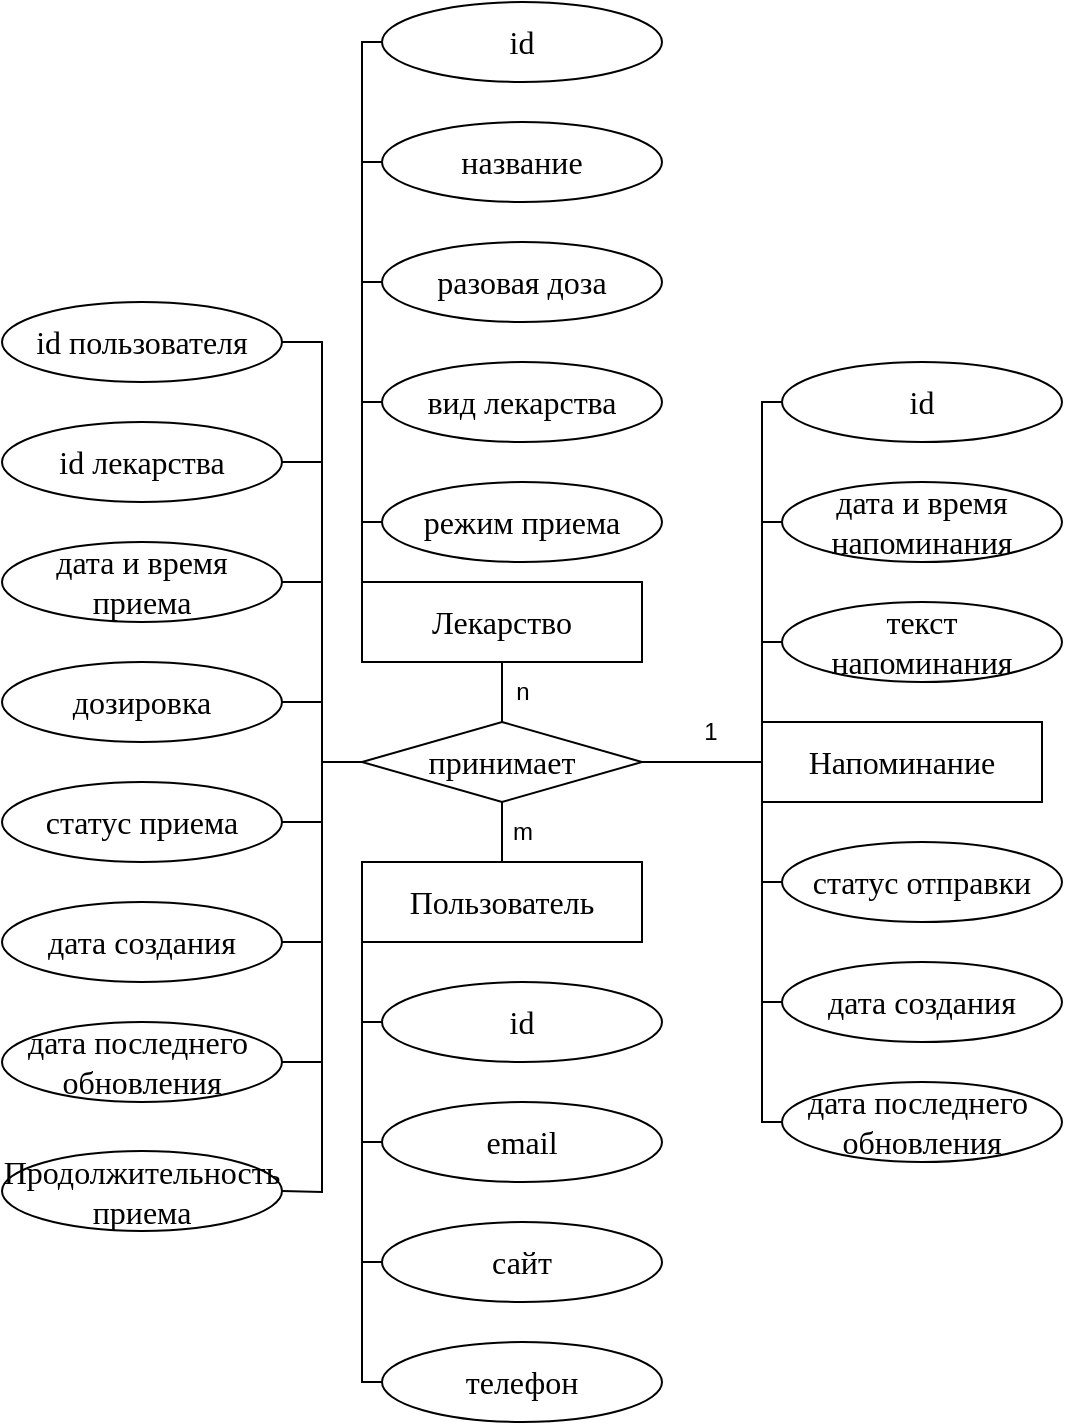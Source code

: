 <mxfile version="23.1.5" type="device">
  <diagram name="Страница — 1" id="w6AWHocnBI2rJVfHqtL0">
    <mxGraphModel dx="1036" dy="1783" grid="1" gridSize="10" guides="1" tooltips="1" connect="1" arrows="1" fold="1" page="1" pageScale="1" pageWidth="827" pageHeight="1169" math="0" shadow="0">
      <root>
        <mxCell id="0" />
        <mxCell id="1" parent="0" />
        <mxCell id="9utB4ZHODrUIfakK2tWH-13" value="Пользователь" style="rounded=0;whiteSpace=wrap;html=1;fontFamily=Times New Roman;fontSize=16;points=[[0,0,0,0,0],[0,0.25,0,0,0],[0,0.5,0,0,0],[0,0.75,0,0,0],[0,1,0,0,0],[0.43,0,0,0,0],[0.43,1,0,0,0],[0.5,0,0,0,0],[0.5,1,0,0,0],[0.57,0,0,0,0],[0.57,1,0,0,0],[1,0,0,0,0],[1,0.25,0,0,0],[1,0.5,0,0,0],[1,0.75,0,0,0],[1,1,0,0,0]];" vertex="1" parent="1">
          <mxGeometry x="240" y="330" width="140" height="40" as="geometry" />
        </mxCell>
        <mxCell id="9utB4ZHODrUIfakK2tWH-88" value="сайт" style="ellipse;whiteSpace=wrap;html=1;fontFamily=Times New Roman;fontSize=16;" vertex="1" parent="1">
          <mxGeometry x="250" y="510" width="140" height="40" as="geometry" />
        </mxCell>
        <mxCell id="9utB4ZHODrUIfakK2tWH-90" value="телефон" style="ellipse;whiteSpace=wrap;html=1;fontFamily=Times New Roman;fontSize=16;" vertex="1" parent="1">
          <mxGeometry x="250" y="570" width="140" height="40" as="geometry" />
        </mxCell>
        <mxCell id="9utB4ZHODrUIfakK2tWH-92" value="email" style="ellipse;whiteSpace=wrap;html=1;fontFamily=Times New Roman;fontSize=16;" vertex="1" parent="1">
          <mxGeometry x="250" y="450" width="140" height="40" as="geometry" />
        </mxCell>
        <mxCell id="9utB4ZHODrUIfakK2tWH-104" value="Лекарство" style="rounded=0;whiteSpace=wrap;html=1;fontFamily=Times New Roman;fontSize=16;points=[[0,0,0,0,0],[0,0.25,0,0,0],[0,0.5,0,0,0],[0,0.75,0,0,0],[0,1,0,0,0],[0.43,0,0,0,0],[0.43,1,0,0,0],[0.5,0,0,0,0],[0.5,1,0,0,0],[0.57,0,0,0,0],[0.57,1,0,0,0],[1,0,0,0,0],[1,0.25,0,0,0],[1,0.5,0,0,0],[1,0.75,0,0,0],[1,1,0,0,0]];" vertex="1" parent="1">
          <mxGeometry x="240" y="190" width="140" height="40" as="geometry" />
        </mxCell>
        <mxCell id="9utB4ZHODrUIfakK2tWH-106" value="название" style="ellipse;whiteSpace=wrap;html=1;fontFamily=Times New Roman;fontSize=16;" vertex="1" parent="1">
          <mxGeometry x="250" y="-40" width="140" height="40" as="geometry" />
        </mxCell>
        <mxCell id="9utB4ZHODrUIfakK2tWH-108" value="разовая доза" style="ellipse;whiteSpace=wrap;html=1;fontFamily=Times New Roman;fontSize=16;" vertex="1" parent="1">
          <mxGeometry x="250" y="20" width="140" height="40" as="geometry" />
        </mxCell>
        <mxCell id="9utB4ZHODrUIfakK2tWH-109" value="id" style="ellipse;whiteSpace=wrap;html=1;fontFamily=Times New Roman;fontSize=16;" vertex="1" parent="1">
          <mxGeometry x="250" y="-100" width="140" height="40" as="geometry" />
        </mxCell>
        <mxCell id="9utB4ZHODrUIfakK2tWH-111" value="id" style="ellipse;whiteSpace=wrap;html=1;fontFamily=Times New Roman;fontSize=16;" vertex="1" parent="1">
          <mxGeometry x="250" y="390" width="140" height="40" as="geometry" />
        </mxCell>
        <mxCell id="9utB4ZHODrUIfakK2tWH-115" value="вид лекарства" style="ellipse;whiteSpace=wrap;html=1;fontFamily=Times New Roman;fontSize=16;" vertex="1" parent="1">
          <mxGeometry x="250" y="80" width="140" height="40" as="geometry" />
        </mxCell>
        <mxCell id="9utB4ZHODrUIfakK2tWH-116" value="режим приема" style="ellipse;whiteSpace=wrap;html=1;fontFamily=Times New Roman;fontSize=16;" vertex="1" parent="1">
          <mxGeometry x="250" y="140" width="140" height="40" as="geometry" />
        </mxCell>
        <mxCell id="9utB4ZHODrUIfakK2tWH-117" value="" style="endArrow=none;html=1;rounded=0;entryX=0;entryY=0.5;entryDx=0;entryDy=0;" edge="1" parent="1" target="9utB4ZHODrUIfakK2tWH-109">
          <mxGeometry width="50" height="50" relative="1" as="geometry">
            <mxPoint x="240" y="190" as="sourcePoint" />
            <mxPoint x="240" y="140" as="targetPoint" />
            <Array as="points">
              <mxPoint x="240" y="-80" />
            </Array>
          </mxGeometry>
        </mxCell>
        <mxCell id="9utB4ZHODrUIfakK2tWH-118" value="" style="endArrow=none;html=1;rounded=0;entryX=0;entryY=0.5;entryDx=0;entryDy=0;" edge="1" parent="1" target="9utB4ZHODrUIfakK2tWH-106">
          <mxGeometry width="50" height="50" relative="1" as="geometry">
            <mxPoint x="240" y="190" as="sourcePoint" />
            <mxPoint x="190" y="200" as="targetPoint" />
            <Array as="points">
              <mxPoint x="240" y="-20" />
            </Array>
          </mxGeometry>
        </mxCell>
        <mxCell id="9utB4ZHODrUIfakK2tWH-119" value="" style="endArrow=none;html=1;rounded=0;entryX=0;entryY=0.5;entryDx=0;entryDy=0;exitX=0;exitY=0;exitDx=0;exitDy=0;exitPerimeter=0;" edge="1" parent="1" source="9utB4ZHODrUIfakK2tWH-104" target="9utB4ZHODrUIfakK2tWH-108">
          <mxGeometry width="50" height="50" relative="1" as="geometry">
            <mxPoint x="240" y="250" as="sourcePoint" />
            <mxPoint x="210" y="200" as="targetPoint" />
            <Array as="points">
              <mxPoint x="240" y="40" />
            </Array>
          </mxGeometry>
        </mxCell>
        <mxCell id="9utB4ZHODrUIfakK2tWH-120" value="" style="endArrow=none;html=1;rounded=0;entryX=0;entryY=0.5;entryDx=0;entryDy=0;" edge="1" parent="1" target="9utB4ZHODrUIfakK2tWH-115">
          <mxGeometry width="50" height="50" relative="1" as="geometry">
            <mxPoint x="240" y="190" as="sourcePoint" />
            <mxPoint x="230" y="190" as="targetPoint" />
            <Array as="points">
              <mxPoint x="240" y="100" />
            </Array>
          </mxGeometry>
        </mxCell>
        <mxCell id="9utB4ZHODrUIfakK2tWH-121" value="" style="endArrow=none;html=1;rounded=0;entryX=0;entryY=0.5;entryDx=0;entryDy=0;" edge="1" parent="1" target="9utB4ZHODrUIfakK2tWH-116">
          <mxGeometry width="50" height="50" relative="1" as="geometry">
            <mxPoint x="240" y="190" as="sourcePoint" />
            <mxPoint x="220" y="180" as="targetPoint" />
            <Array as="points">
              <mxPoint x="240" y="160" />
            </Array>
          </mxGeometry>
        </mxCell>
        <mxCell id="9utB4ZHODrUIfakK2tWH-126" value="" style="endArrow=none;html=1;rounded=0;entryX=0;entryY=1;entryDx=0;entryDy=0;entryPerimeter=0;exitX=0;exitY=0.5;exitDx=0;exitDy=0;" edge="1" parent="1" source="9utB4ZHODrUIfakK2tWH-90" target="9utB4ZHODrUIfakK2tWH-13">
          <mxGeometry width="50" height="50" relative="1" as="geometry">
            <mxPoint x="140" y="410" as="sourcePoint" />
            <mxPoint x="190" y="360" as="targetPoint" />
            <Array as="points">
              <mxPoint x="240" y="590" />
            </Array>
          </mxGeometry>
        </mxCell>
        <mxCell id="9utB4ZHODrUIfakK2tWH-127" value="" style="endArrow=none;html=1;rounded=0;entryX=0;entryY=1;entryDx=0;entryDy=0;entryPerimeter=0;exitX=0;exitY=0.5;exitDx=0;exitDy=0;" edge="1" parent="1" source="9utB4ZHODrUIfakK2tWH-88" target="9utB4ZHODrUIfakK2tWH-13">
          <mxGeometry width="50" height="50" relative="1" as="geometry">
            <mxPoint x="160" y="500" as="sourcePoint" />
            <mxPoint x="210" y="450" as="targetPoint" />
            <Array as="points">
              <mxPoint x="240" y="530" />
            </Array>
          </mxGeometry>
        </mxCell>
        <mxCell id="9utB4ZHODrUIfakK2tWH-128" value="" style="endArrow=none;html=1;rounded=0;entryX=0;entryY=1;entryDx=0;entryDy=0;entryPerimeter=0;exitX=0;exitY=0.5;exitDx=0;exitDy=0;" edge="1" parent="1" source="9utB4ZHODrUIfakK2tWH-92" target="9utB4ZHODrUIfakK2tWH-13">
          <mxGeometry width="50" height="50" relative="1" as="geometry">
            <mxPoint x="190" y="440" as="sourcePoint" />
            <mxPoint x="240" y="390" as="targetPoint" />
            <Array as="points">
              <mxPoint x="240" y="470" />
            </Array>
          </mxGeometry>
        </mxCell>
        <mxCell id="9utB4ZHODrUIfakK2tWH-129" value="" style="endArrow=none;html=1;rounded=0;entryX=0;entryY=1;entryDx=0;entryDy=0;entryPerimeter=0;exitX=0;exitY=0.5;exitDx=0;exitDy=0;" edge="1" parent="1" source="9utB4ZHODrUIfakK2tWH-111" target="9utB4ZHODrUIfakK2tWH-13">
          <mxGeometry width="50" height="50" relative="1" as="geometry">
            <mxPoint x="180" y="450" as="sourcePoint" />
            <mxPoint x="230" y="400" as="targetPoint" />
            <Array as="points">
              <mxPoint x="240" y="410" />
            </Array>
          </mxGeometry>
        </mxCell>
        <mxCell id="9utB4ZHODrUIfakK2tWH-130" value="принимает" style="rhombus;whiteSpace=wrap;html=1;fontFamily=Times New Roman;fontSize=16;spacingTop=0;" vertex="1" parent="1">
          <mxGeometry x="240" y="260" width="140" height="40" as="geometry" />
        </mxCell>
        <mxCell id="9utB4ZHODrUIfakK2tWH-131" value="" style="endArrow=none;html=1;rounded=0;entryX=0.5;entryY=1;entryDx=0;entryDy=0;entryPerimeter=0;exitX=0.5;exitY=0;exitDx=0;exitDy=0;" edge="1" parent="1" source="9utB4ZHODrUIfakK2tWH-130" target="9utB4ZHODrUIfakK2tWH-104">
          <mxGeometry width="50" height="50" relative="1" as="geometry">
            <mxPoint x="290" y="310" as="sourcePoint" />
            <mxPoint x="340" y="260" as="targetPoint" />
          </mxGeometry>
        </mxCell>
        <mxCell id="9utB4ZHODrUIfakK2tWH-132" value="" style="endArrow=none;html=1;rounded=0;entryX=0.5;entryY=1;entryDx=0;entryDy=0;exitX=0.5;exitY=0;exitDx=0;exitDy=0;exitPerimeter=0;" edge="1" parent="1" source="9utB4ZHODrUIfakK2tWH-13" target="9utB4ZHODrUIfakK2tWH-130">
          <mxGeometry width="50" height="50" relative="1" as="geometry">
            <mxPoint x="120" y="360" as="sourcePoint" />
            <mxPoint x="170" y="310" as="targetPoint" />
          </mxGeometry>
        </mxCell>
        <mxCell id="9utB4ZHODrUIfakK2tWH-134" value="n" style="text;html=1;align=center;verticalAlign=middle;resizable=0;points=[];autosize=1;strokeColor=none;fillColor=none;" vertex="1" parent="1">
          <mxGeometry x="305" y="230" width="30" height="30" as="geometry" />
        </mxCell>
        <mxCell id="9utB4ZHODrUIfakK2tWH-135" value="m" style="text;html=1;align=center;verticalAlign=middle;resizable=0;points=[];autosize=1;strokeColor=none;fillColor=none;" vertex="1" parent="1">
          <mxGeometry x="305" y="300" width="30" height="30" as="geometry" />
        </mxCell>
        <mxCell id="9utB4ZHODrUIfakK2tWH-136" value="Напоминание" style="rounded=0;whiteSpace=wrap;html=1;fontFamily=Times New Roman;fontSize=16;points=[[0,0,0,0,0],[0,0.25,0,0,0],[0,0.5,0,0,0],[0,0.75,0,0,0],[0,1,0,0,0],[0.43,0,0,0,0],[0.43,1,0,0,0],[0.5,0,0,0,0],[0.5,1,0,0,0],[0.57,0,0,0,0],[0.57,1,0,0,0],[1,0,0,0,0],[1,0.25,0,0,0],[1,0.5,0,0,0],[1,0.75,0,0,0],[1,1,0,0,0]];" vertex="1" parent="1">
          <mxGeometry x="440" y="260" width="140" height="40" as="geometry" />
        </mxCell>
        <mxCell id="9utB4ZHODrUIfakK2tWH-137" value="дата и время напоминания" style="ellipse;whiteSpace=wrap;html=1;fontFamily=Times New Roman;fontSize=16;" vertex="1" parent="1">
          <mxGeometry x="450" y="140" width="140" height="40" as="geometry" />
        </mxCell>
        <mxCell id="9utB4ZHODrUIfakK2tWH-138" value="текст&lt;br&gt;напоминания" style="ellipse;whiteSpace=wrap;html=1;fontFamily=Times New Roman;fontSize=16;" vertex="1" parent="1">
          <mxGeometry x="450" y="200" width="140" height="40" as="geometry" />
        </mxCell>
        <mxCell id="9utB4ZHODrUIfakK2tWH-139" value="id" style="ellipse;whiteSpace=wrap;html=1;fontFamily=Times New Roman;fontSize=16;" vertex="1" parent="1">
          <mxGeometry x="450" y="80" width="140" height="40" as="geometry" />
        </mxCell>
        <mxCell id="9utB4ZHODrUIfakK2tWH-142" value="" style="endArrow=none;html=1;rounded=0;entryX=0;entryY=0.5;entryDx=0;entryDy=0;" edge="1" parent="1" target="9utB4ZHODrUIfakK2tWH-139">
          <mxGeometry width="50" height="50" relative="1" as="geometry">
            <mxPoint x="440" y="370" as="sourcePoint" />
            <mxPoint x="440" y="320" as="targetPoint" />
            <Array as="points">
              <mxPoint x="440" y="100" />
            </Array>
          </mxGeometry>
        </mxCell>
        <mxCell id="9utB4ZHODrUIfakK2tWH-143" value="" style="endArrow=none;html=1;rounded=0;entryX=0;entryY=0.5;entryDx=0;entryDy=0;" edge="1" parent="1" target="9utB4ZHODrUIfakK2tWH-137">
          <mxGeometry width="50" height="50" relative="1" as="geometry">
            <mxPoint x="440" y="370" as="sourcePoint" />
            <mxPoint x="390" y="380" as="targetPoint" />
            <Array as="points">
              <mxPoint x="440" y="160" />
            </Array>
          </mxGeometry>
        </mxCell>
        <mxCell id="9utB4ZHODrUIfakK2tWH-144" value="" style="endArrow=none;html=1;rounded=0;entryX=0;entryY=0.5;entryDx=0;entryDy=0;exitX=0;exitY=0;exitDx=0;exitDy=0;exitPerimeter=0;" edge="1" parent="1" target="9utB4ZHODrUIfakK2tWH-138">
          <mxGeometry width="50" height="50" relative="1" as="geometry">
            <mxPoint x="440" y="370" as="sourcePoint" />
            <mxPoint x="410" y="380" as="targetPoint" />
            <Array as="points">
              <mxPoint x="440" y="220" />
            </Array>
          </mxGeometry>
        </mxCell>
        <mxCell id="9utB4ZHODrUIfakK2tWH-147" value="" style="endArrow=none;html=1;rounded=0;exitX=0;exitY=0.5;exitDx=0;exitDy=0;exitPerimeter=0;entryX=1;entryY=0.5;entryDx=0;entryDy=0;" edge="1" parent="1" source="9utB4ZHODrUIfakK2tWH-136" target="9utB4ZHODrUIfakK2tWH-130">
          <mxGeometry width="50" height="50" relative="1" as="geometry">
            <mxPoint x="230" y="200" as="sourcePoint" />
            <mxPoint x="280" y="150" as="targetPoint" />
          </mxGeometry>
        </mxCell>
        <mxCell id="9utB4ZHODrUIfakK2tWH-148" value="1" style="text;html=1;align=center;verticalAlign=middle;resizable=0;points=[];autosize=1;strokeColor=none;fillColor=none;" vertex="1" parent="1">
          <mxGeometry x="399" y="250" width="30" height="30" as="geometry" />
        </mxCell>
        <mxCell id="9utB4ZHODrUIfakK2tWH-149" value="дата создания" style="ellipse;whiteSpace=wrap;html=1;fontFamily=Times New Roman;fontSize=16;" vertex="1" parent="1">
          <mxGeometry x="450" y="380" width="140" height="40" as="geometry" />
        </mxCell>
        <mxCell id="9utB4ZHODrUIfakK2tWH-150" value="дата последнего&amp;nbsp;&lt;br&gt;обновления" style="ellipse;whiteSpace=wrap;html=1;fontFamily=Times New Roman;fontSize=16;" vertex="1" parent="1">
          <mxGeometry x="450" y="440" width="140" height="40" as="geometry" />
        </mxCell>
        <mxCell id="9utB4ZHODrUIfakK2tWH-153" value="" style="endArrow=none;html=1;rounded=0;entryX=0;entryY=1;entryDx=0;entryDy=0;entryPerimeter=0;exitX=0;exitY=0.5;exitDx=0;exitDy=0;" edge="1" parent="1" source="9utB4ZHODrUIfakK2tWH-150">
          <mxGeometry width="50" height="50" relative="1" as="geometry">
            <mxPoint x="340" y="280" as="sourcePoint" />
            <mxPoint x="440" y="240" as="targetPoint" />
            <Array as="points">
              <mxPoint x="440" y="460" />
            </Array>
          </mxGeometry>
        </mxCell>
        <mxCell id="9utB4ZHODrUIfakK2tWH-154" value="" style="endArrow=none;html=1;rounded=0;entryX=0;entryY=1;entryDx=0;entryDy=0;entryPerimeter=0;exitX=0;exitY=0.5;exitDx=0;exitDy=0;" edge="1" parent="1" source="9utB4ZHODrUIfakK2tWH-149">
          <mxGeometry width="50" height="50" relative="1" as="geometry">
            <mxPoint x="360" y="370" as="sourcePoint" />
            <mxPoint x="440" y="240" as="targetPoint" />
            <Array as="points">
              <mxPoint x="440" y="400" />
            </Array>
          </mxGeometry>
        </mxCell>
        <mxCell id="9utB4ZHODrUIfakK2tWH-155" value="" style="endArrow=none;html=1;rounded=0;entryX=0;entryY=1;entryDx=0;entryDy=0;entryPerimeter=0;exitX=0;exitY=0.5;exitDx=0;exitDy=0;" edge="1" parent="1">
          <mxGeometry width="50" height="50" relative="1" as="geometry">
            <mxPoint x="450" y="340" as="sourcePoint" />
            <mxPoint x="440" y="240" as="targetPoint" />
            <Array as="points">
              <mxPoint x="440" y="340" />
            </Array>
          </mxGeometry>
        </mxCell>
        <mxCell id="9utB4ZHODrUIfakK2tWH-157" value="статус отправки" style="ellipse;whiteSpace=wrap;html=1;fontFamily=Times New Roman;fontSize=16;" vertex="1" parent="1">
          <mxGeometry x="450" y="320" width="140" height="40" as="geometry" />
        </mxCell>
        <mxCell id="9utB4ZHODrUIfakK2tWH-158" value="id лекарства" style="ellipse;whiteSpace=wrap;html=1;fontFamily=Times New Roman;fontSize=16;" vertex="1" parent="1">
          <mxGeometry x="60" y="110" width="140" height="40" as="geometry" />
        </mxCell>
        <mxCell id="9utB4ZHODrUIfakK2tWH-159" value="дата и время приема" style="ellipse;whiteSpace=wrap;html=1;fontFamily=Times New Roman;fontSize=16;" vertex="1" parent="1">
          <mxGeometry x="60" y="170" width="140" height="40" as="geometry" />
        </mxCell>
        <mxCell id="9utB4ZHODrUIfakK2tWH-160" value="id пользователя" style="ellipse;whiteSpace=wrap;html=1;fontFamily=Times New Roman;fontSize=16;" vertex="1" parent="1">
          <mxGeometry x="60" y="50" width="140" height="40" as="geometry" />
        </mxCell>
        <mxCell id="9utB4ZHODrUIfakK2tWH-161" value="дозировка" style="ellipse;whiteSpace=wrap;html=1;fontFamily=Times New Roman;fontSize=16;" vertex="1" parent="1">
          <mxGeometry x="60" y="230" width="140" height="40" as="geometry" />
        </mxCell>
        <mxCell id="9utB4ZHODrUIfakK2tWH-162" value="статус приема" style="ellipse;whiteSpace=wrap;html=1;fontFamily=Times New Roman;fontSize=16;" vertex="1" parent="1">
          <mxGeometry x="60" y="290" width="140" height="40" as="geometry" />
        </mxCell>
        <mxCell id="9utB4ZHODrUIfakK2tWH-163" value="дата создания" style="ellipse;whiteSpace=wrap;html=1;fontFamily=Times New Roman;fontSize=16;" vertex="1" parent="1">
          <mxGeometry x="60" y="350" width="140" height="40" as="geometry" />
        </mxCell>
        <mxCell id="9utB4ZHODrUIfakK2tWH-164" value="дата последнего&amp;nbsp;&lt;br&gt;обновления" style="ellipse;whiteSpace=wrap;html=1;fontFamily=Times New Roman;fontSize=16;" vertex="1" parent="1">
          <mxGeometry x="60" y="410" width="140" height="40" as="geometry" />
        </mxCell>
        <mxCell id="9utB4ZHODrUIfakK2tWH-165" value="Продолжительность приема" style="ellipse;whiteSpace=wrap;html=1;fontFamily=Times New Roman;fontSize=16;" vertex="1" parent="1">
          <mxGeometry x="60" y="474.5" width="140" height="40" as="geometry" />
        </mxCell>
        <mxCell id="9utB4ZHODrUIfakK2tWH-166" value="" style="endArrow=none;html=1;rounded=0;entryX=0;entryY=0.5;entryDx=0;entryDy=0;exitX=1;exitY=0.5;exitDx=0;exitDy=0;" edge="1" parent="1" source="9utB4ZHODrUIfakK2tWH-165" target="9utB4ZHODrUIfakK2tWH-130">
          <mxGeometry width="50" height="50" relative="1" as="geometry">
            <mxPoint x="200" y="340" as="sourcePoint" />
            <mxPoint x="250" y="290" as="targetPoint" />
            <Array as="points">
              <mxPoint x="220" y="495" />
              <mxPoint x="220" y="280" />
            </Array>
          </mxGeometry>
        </mxCell>
        <mxCell id="9utB4ZHODrUIfakK2tWH-167" value="" style="endArrow=none;html=1;rounded=0;entryX=1;entryY=0.5;entryDx=0;entryDy=0;exitX=0;exitY=0.5;exitDx=0;exitDy=0;" edge="1" parent="1" source="9utB4ZHODrUIfakK2tWH-130" target="9utB4ZHODrUIfakK2tWH-160">
          <mxGeometry width="50" height="50" relative="1" as="geometry">
            <mxPoint x="180" y="260" as="sourcePoint" />
            <mxPoint x="230" y="210" as="targetPoint" />
            <Array as="points">
              <mxPoint x="220" y="280" />
              <mxPoint x="220" y="70" />
            </Array>
          </mxGeometry>
        </mxCell>
        <mxCell id="9utB4ZHODrUIfakK2tWH-168" value="" style="endArrow=none;html=1;rounded=0;entryX=1;entryY=0.5;entryDx=0;entryDy=0;exitX=0;exitY=0.5;exitDx=0;exitDy=0;" edge="1" parent="1" source="9utB4ZHODrUIfakK2tWH-130" target="9utB4ZHODrUIfakK2tWH-158">
          <mxGeometry width="50" height="50" relative="1" as="geometry">
            <mxPoint x="180" y="260" as="sourcePoint" />
            <mxPoint x="230" y="210" as="targetPoint" />
            <Array as="points">
              <mxPoint x="220" y="280" />
              <mxPoint x="220" y="130" />
            </Array>
          </mxGeometry>
        </mxCell>
        <mxCell id="9utB4ZHODrUIfakK2tWH-169" value="" style="endArrow=none;html=1;rounded=0;entryX=0;entryY=0.5;entryDx=0;entryDy=0;exitX=1;exitY=0.5;exitDx=0;exitDy=0;" edge="1" parent="1" source="9utB4ZHODrUIfakK2tWH-159" target="9utB4ZHODrUIfakK2tWH-130">
          <mxGeometry width="50" height="50" relative="1" as="geometry">
            <mxPoint y="340" as="sourcePoint" />
            <mxPoint x="50" y="290" as="targetPoint" />
            <Array as="points">
              <mxPoint x="220" y="190" />
              <mxPoint x="220" y="280" />
            </Array>
          </mxGeometry>
        </mxCell>
        <mxCell id="9utB4ZHODrUIfakK2tWH-170" value="" style="endArrow=none;html=1;rounded=0;entryX=0;entryY=0.5;entryDx=0;entryDy=0;exitX=1;exitY=0.5;exitDx=0;exitDy=0;" edge="1" parent="1" source="9utB4ZHODrUIfakK2tWH-161" target="9utB4ZHODrUIfakK2tWH-130">
          <mxGeometry width="50" height="50" relative="1" as="geometry">
            <mxPoint x="-10" y="370" as="sourcePoint" />
            <mxPoint x="40" y="320" as="targetPoint" />
            <Array as="points">
              <mxPoint x="220" y="250" />
              <mxPoint x="220" y="280" />
            </Array>
          </mxGeometry>
        </mxCell>
        <mxCell id="9utB4ZHODrUIfakK2tWH-171" value="" style="endArrow=none;html=1;rounded=0;entryX=0;entryY=0.5;entryDx=0;entryDy=0;exitX=1;exitY=0.5;exitDx=0;exitDy=0;" edge="1" parent="1" source="9utB4ZHODrUIfakK2tWH-162" target="9utB4ZHODrUIfakK2tWH-130">
          <mxGeometry width="50" height="50" relative="1" as="geometry">
            <mxPoint y="370" as="sourcePoint" />
            <mxPoint x="50" y="320" as="targetPoint" />
            <Array as="points">
              <mxPoint x="220" y="310" />
              <mxPoint x="220" y="280" />
            </Array>
          </mxGeometry>
        </mxCell>
        <mxCell id="9utB4ZHODrUIfakK2tWH-172" value="" style="endArrow=none;html=1;rounded=0;entryX=0;entryY=0.5;entryDx=0;entryDy=0;exitX=1;exitY=0.5;exitDx=0;exitDy=0;" edge="1" parent="1" source="9utB4ZHODrUIfakK2tWH-163" target="9utB4ZHODrUIfakK2tWH-130">
          <mxGeometry width="50" height="50" relative="1" as="geometry">
            <mxPoint x="20" y="380" as="sourcePoint" />
            <mxPoint x="70" y="330" as="targetPoint" />
            <Array as="points">
              <mxPoint x="220" y="370" />
              <mxPoint x="220" y="280" />
            </Array>
          </mxGeometry>
        </mxCell>
        <mxCell id="9utB4ZHODrUIfakK2tWH-173" value="" style="endArrow=none;html=1;rounded=0;entryX=0;entryY=0.5;entryDx=0;entryDy=0;exitX=1;exitY=0.5;exitDx=0;exitDy=0;" edge="1" parent="1" source="9utB4ZHODrUIfakK2tWH-164" target="9utB4ZHODrUIfakK2tWH-130">
          <mxGeometry width="50" height="50" relative="1" as="geometry">
            <mxPoint x="20" y="500" as="sourcePoint" />
            <mxPoint x="70" y="450" as="targetPoint" />
            <Array as="points">
              <mxPoint x="220" y="430" />
              <mxPoint x="220" y="280" />
            </Array>
          </mxGeometry>
        </mxCell>
      </root>
    </mxGraphModel>
  </diagram>
</mxfile>
